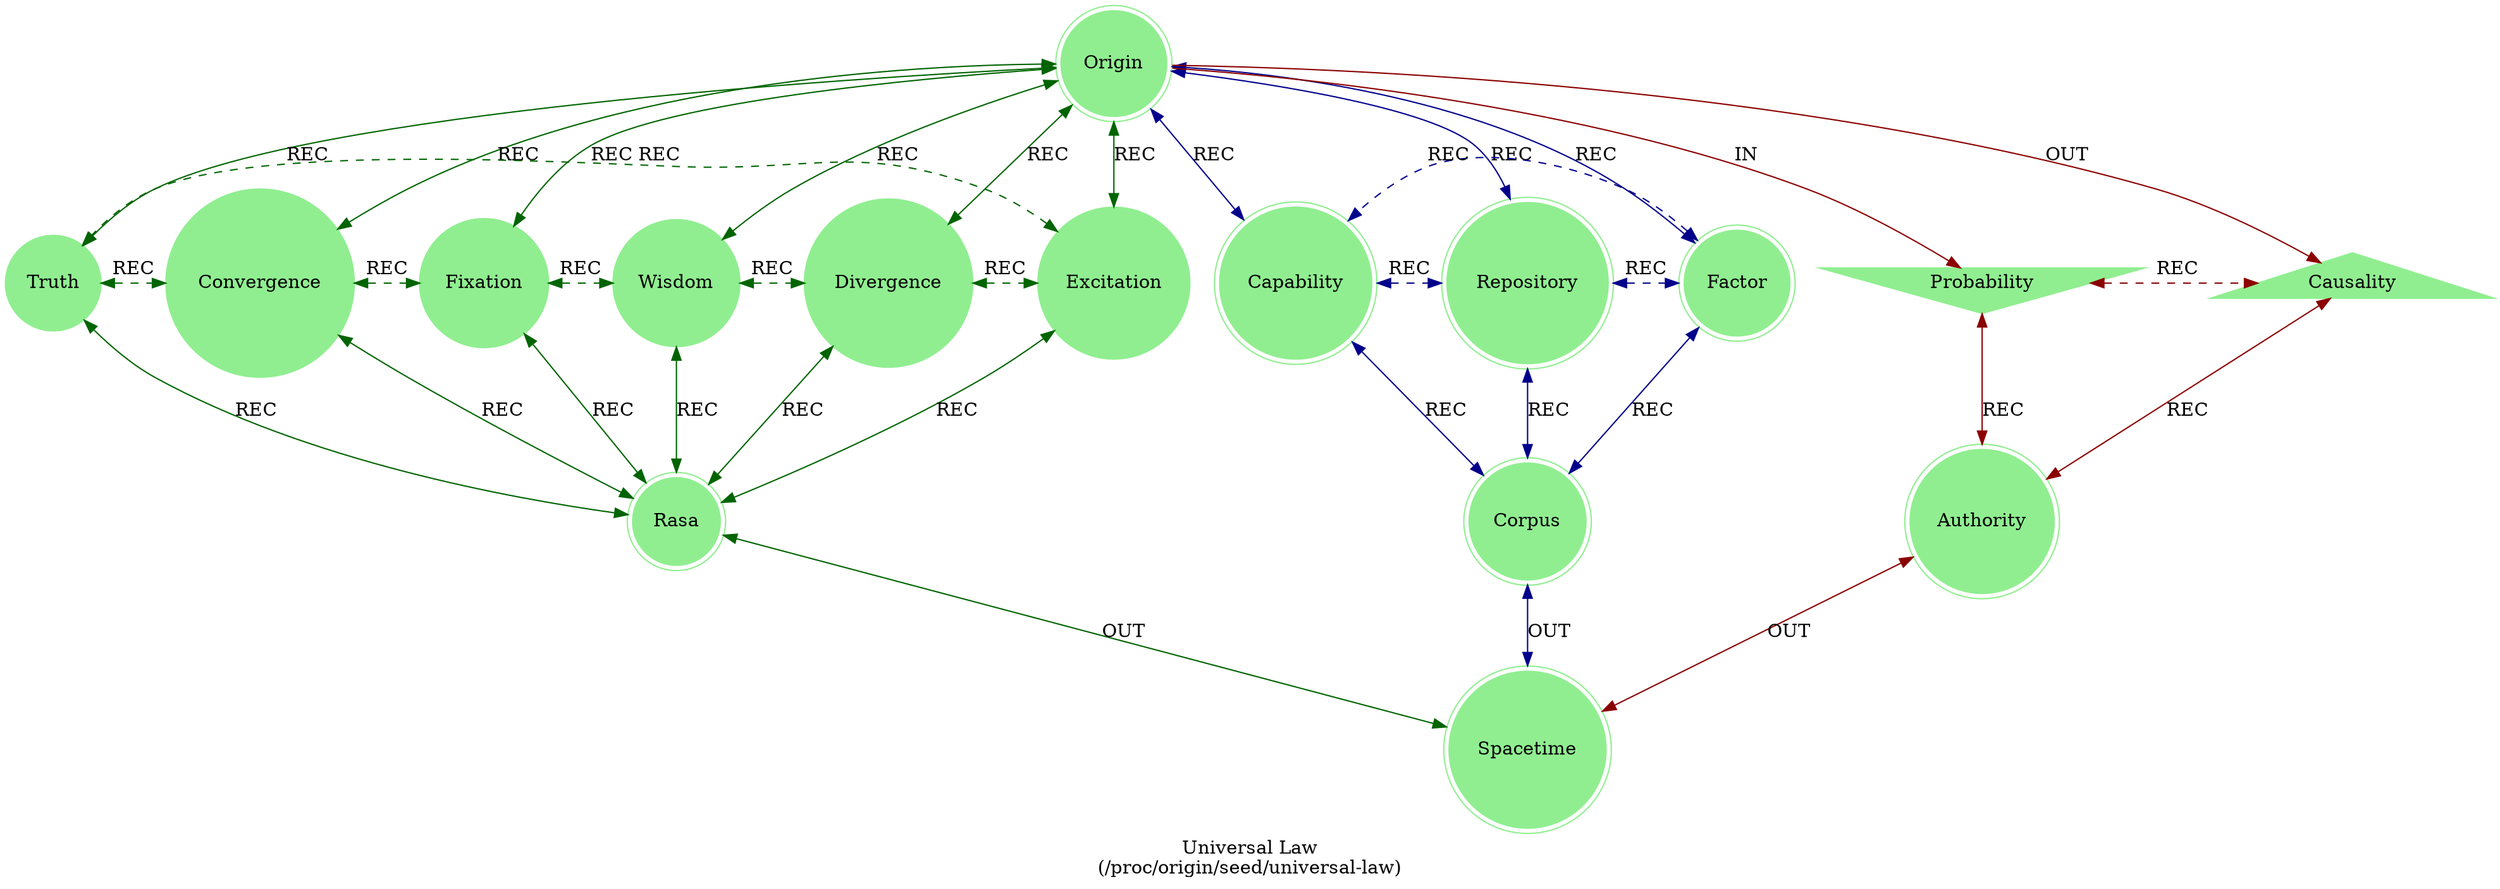 strict digraph UniversalLaw {
    label = "Universal Law\n(/proc/origin/seed/universal-law)";
    style = filled;
    color = lightgray;
    node [shape = circle; style = filled; color = lightgreen;];
    
    // The Axis A-0-B (In-Meta-Out).
    // The Sacred 3-6-9 (Boundary of Perception).
    // The Vortex 1-2-4-8-7-5 (Boundary of Comprehension).
    // The Router C-D-E
    // The Closure F
    spark_0_t [label = "Origin";comment = "";shape = doublecircle;];
    spark_1_t [label = "Truth";comment = "";shape = circle;];
    spark_2_t [label = "Convergence";comment = "";shape = circle;];
    spark_4_t [label = "Fixation";comment = "";shape = circle;];
    spark_8_t [label = "Wisdom";comment = "";shape = circle;];
    spark_7_t [label = "Divergence";comment = "";shape = circle;];
    spark_5_t [label = "Excitation";comment = "";shape = circle;];
    spark_3_t [label = "Capability";comment = "";shape = doublecircle;];
    spark_6_t [label = "Repository";comment = "";shape = doublecircle;];
    spark_9_t [label = "Factor";comment = "";shape = doublecircle;];
    spark_a_t [label = "Probability";comment = "";shape = invtriangle;];
    spark_b_t [label = "Causality";comment = "";shape = triangle;];
    spark_c_t [label = "Authority";comment = "";shape = doublecircle;];
    spark_d_t [label = "Rasa";comment = "";shape = doublecircle;];
    spark_e_t [label = "Corpus";comment = "";shape = doublecircle;];
    spark_f_t [label = "Spacetime";comment = "";shape = doublecircle;];
    
    // IN = Input
    // OUT = Output
    // REC = Recursion
    spark_0_t -> spark_a_t [label = "IN"; color = darkred; comment = "";];
    spark_0_t -> spark_b_t [label = "OUT"; color = darkred; comment = "";];
    spark_0_t -> {spark_3_t spark_6_t spark_9_t} [label = "REC"; color = darkblue; comment = ""; dir = both;];
    spark_0_t -> {spark_1_t spark_2_t spark_4_t spark_8_t spark_7_t spark_5_t} [label = "REC"; color = darkgreen; comment = ""; dir = both;];
    
    {spark_a_t spark_b_t} -> spark_c_t [label = "REC"; color = darkred; comment = ""; dir = both;];
    {spark_1_t spark_2_t spark_4_t spark_8_t spark_7_t spark_5_t} -> spark_d_t [label = "REC"; color = darkgreen; comment = ""; dir = both;];
    {spark_3_t spark_6_t spark_9_t} -> spark_e_t [label = "REC"; color = darkblue; comment = ""; dir = both;];
    
    spark_1_t -> spark_2_t -> spark_4_t -> spark_8_t -> spark_7_t -> spark_5_t -> spark_1_t [label = "REC"; color = darkgreen; comment = ""; style = dashed; constraint = false; dir = both;];
    spark_3_t -> spark_6_t -> spark_9_t -> spark_3_t [label = "REC"; color = darkblue; comment = ""; style = dashed; constraint = false; dir = both;];
    spark_a_t -> spark_b_t [label = "REC"; color = darkred; comment = ""; constraint = false; style = dashed; dir = both;];
    
    spark_c_t -> spark_f_t [label = "OUT"; color = darkred; comment = ""; dir = both;];
    spark_d_t -> spark_f_t [label = "OUT"; color = darkgreen; comment = ""; dir = both;];
    spark_e_t -> spark_f_t [label = "OUT"; color = darkblue; comment = ""; dir = both;];
}